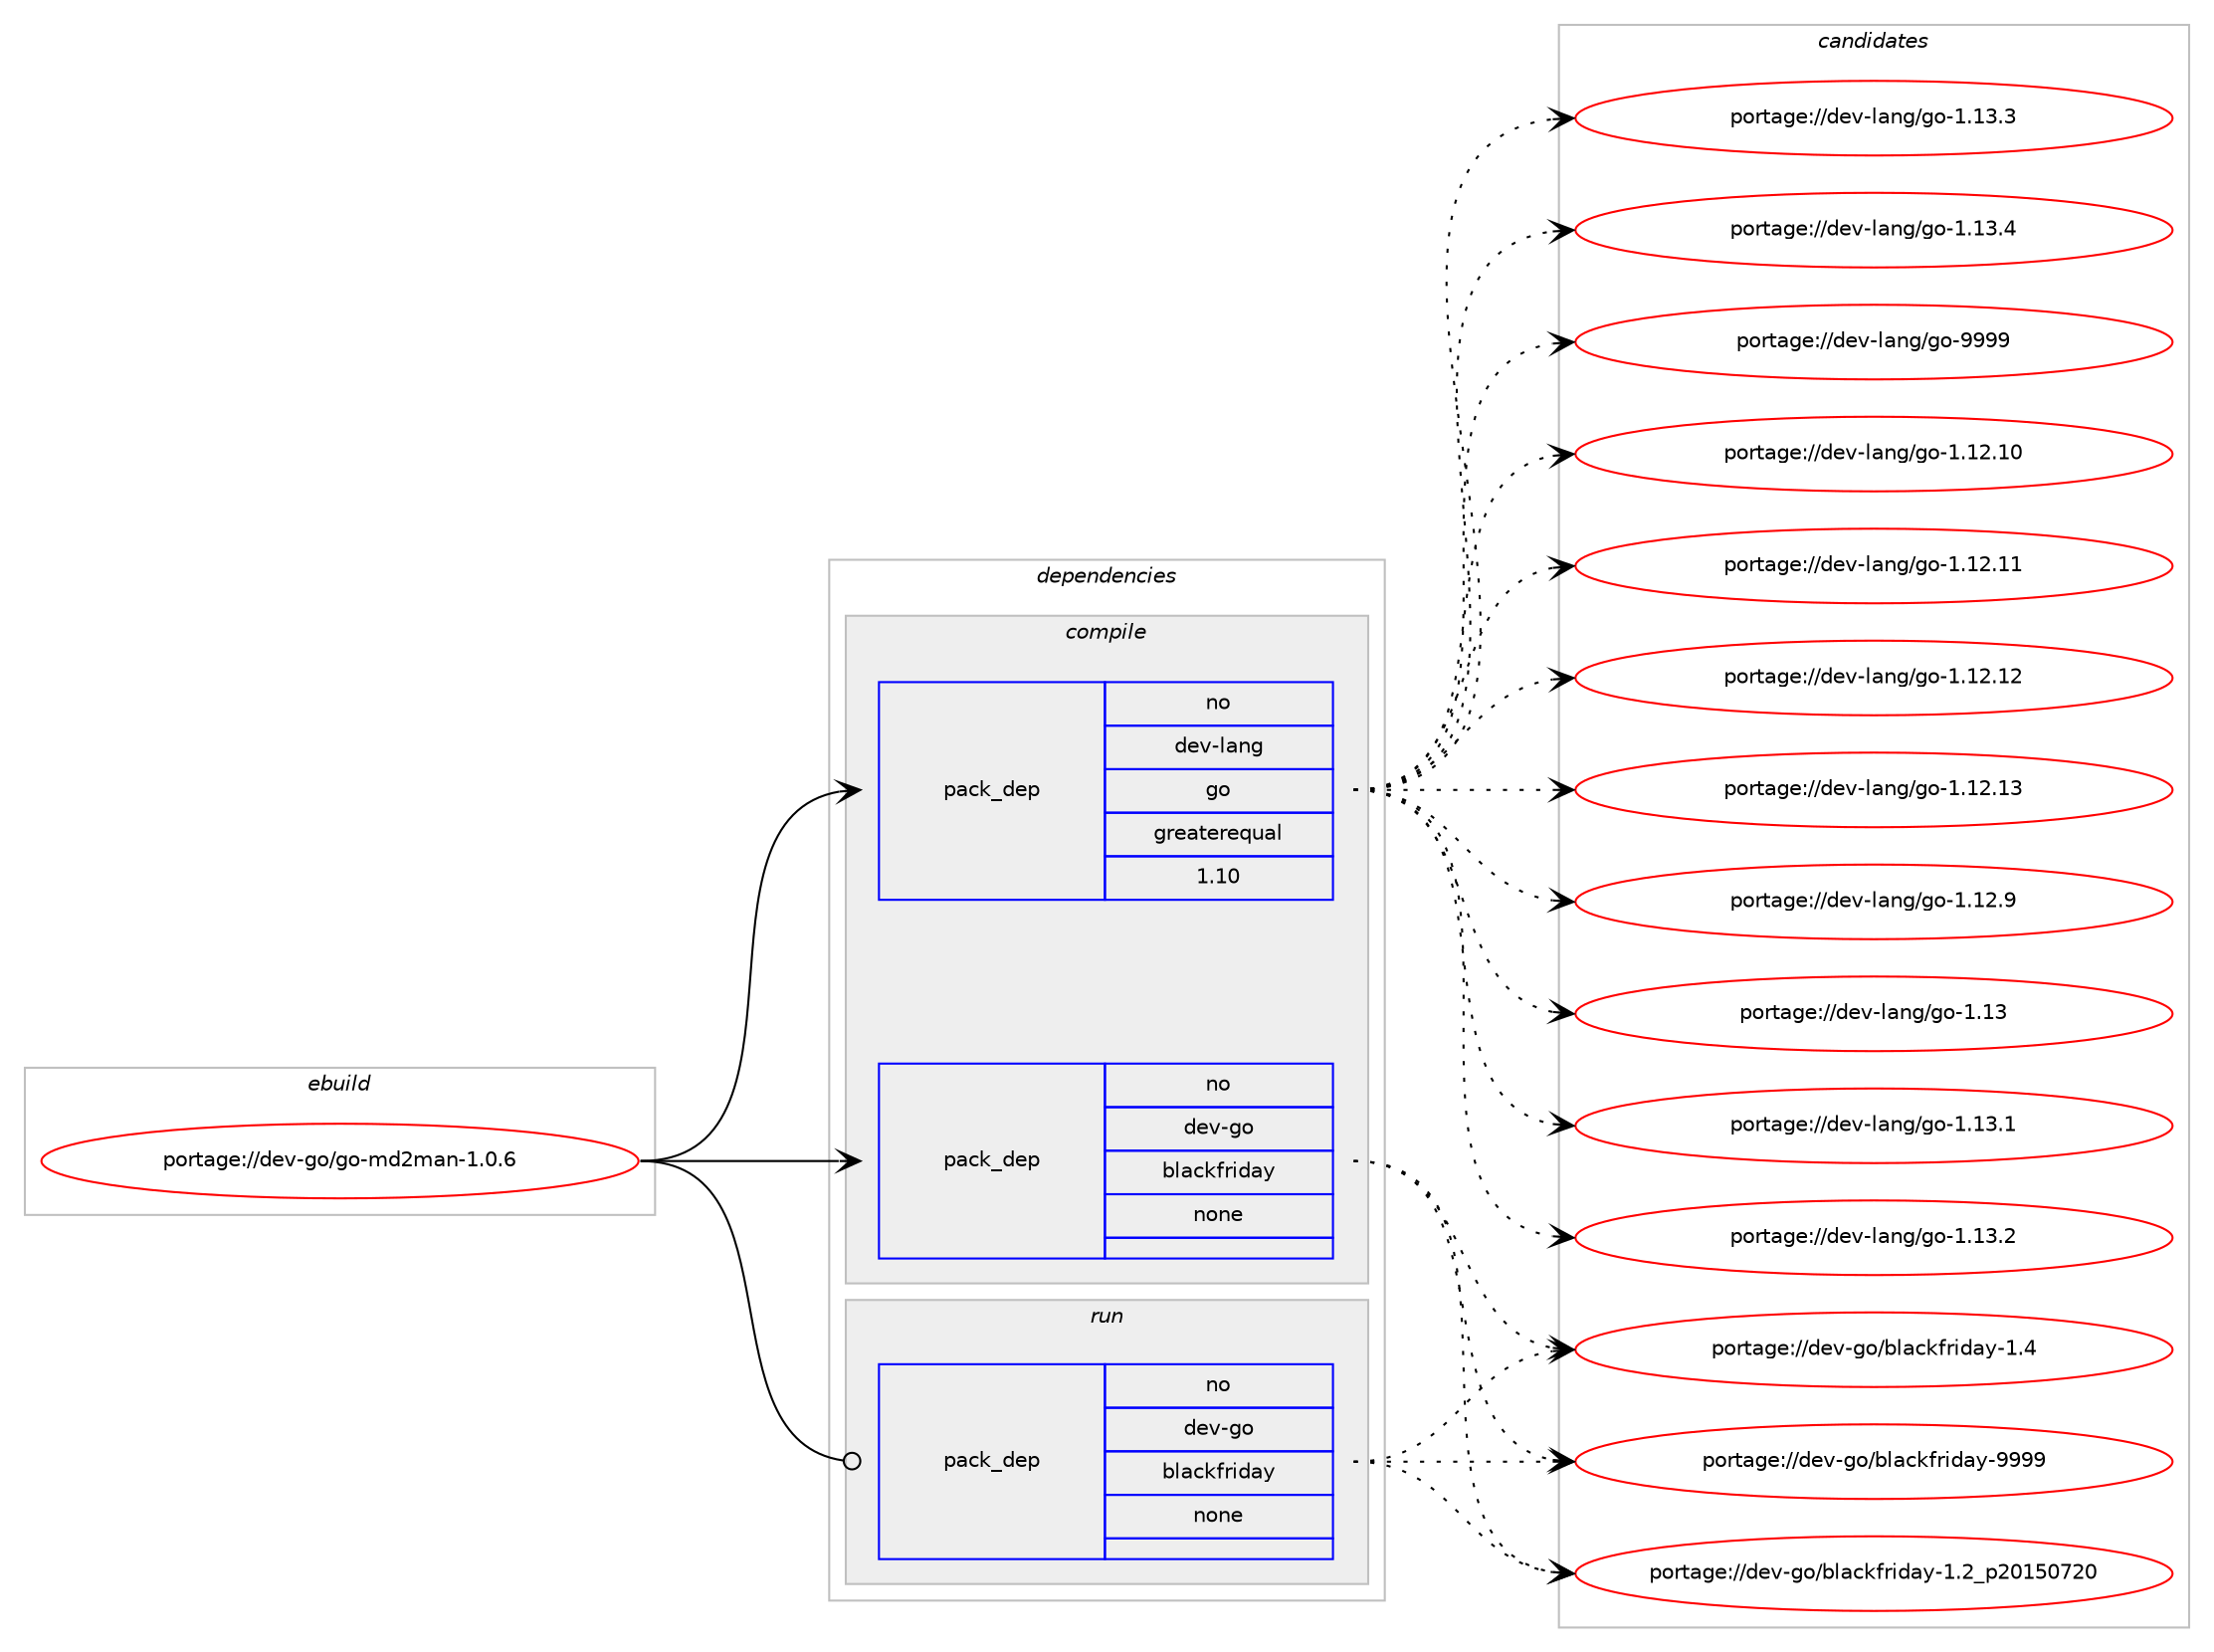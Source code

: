 digraph prolog {

# *************
# Graph options
# *************

newrank=true;
concentrate=true;
compound=true;
graph [rankdir=LR,fontname=Helvetica,fontsize=10,ranksep=1.5];#, ranksep=2.5, nodesep=0.2];
edge  [arrowhead=vee];
node  [fontname=Helvetica,fontsize=10];

# **********
# The ebuild
# **********

subgraph cluster_leftcol {
color=gray;
rank=same;
label=<<i>ebuild</i>>;
id [label="portage://dev-go/go-md2man-1.0.6", color=red, width=4, href="../dev-go/go-md2man-1.0.6.svg"];
}

# ****************
# The dependencies
# ****************

subgraph cluster_midcol {
color=gray;
label=<<i>dependencies</i>>;
subgraph cluster_compile {
fillcolor="#eeeeee";
style=filled;
label=<<i>compile</i>>;
subgraph pack45459 {
dependency60849 [label=<<TABLE BORDER="0" CELLBORDER="1" CELLSPACING="0" CELLPADDING="4" WIDTH="220"><TR><TD ROWSPAN="6" CELLPADDING="30">pack_dep</TD></TR><TR><TD WIDTH="110">no</TD></TR><TR><TD>dev-go</TD></TR><TR><TD>blackfriday</TD></TR><TR><TD>none</TD></TR><TR><TD></TD></TR></TABLE>>, shape=none, color=blue];
}
id:e -> dependency60849:w [weight=20,style="solid",arrowhead="vee"];
subgraph pack45460 {
dependency60850 [label=<<TABLE BORDER="0" CELLBORDER="1" CELLSPACING="0" CELLPADDING="4" WIDTH="220"><TR><TD ROWSPAN="6" CELLPADDING="30">pack_dep</TD></TR><TR><TD WIDTH="110">no</TD></TR><TR><TD>dev-lang</TD></TR><TR><TD>go</TD></TR><TR><TD>greaterequal</TD></TR><TR><TD>1.10</TD></TR></TABLE>>, shape=none, color=blue];
}
id:e -> dependency60850:w [weight=20,style="solid",arrowhead="vee"];
}
subgraph cluster_compileandrun {
fillcolor="#eeeeee";
style=filled;
label=<<i>compile and run</i>>;
}
subgraph cluster_run {
fillcolor="#eeeeee";
style=filled;
label=<<i>run</i>>;
subgraph pack45461 {
dependency60851 [label=<<TABLE BORDER="0" CELLBORDER="1" CELLSPACING="0" CELLPADDING="4" WIDTH="220"><TR><TD ROWSPAN="6" CELLPADDING="30">pack_dep</TD></TR><TR><TD WIDTH="110">no</TD></TR><TR><TD>dev-go</TD></TR><TR><TD>blackfriday</TD></TR><TR><TD>none</TD></TR><TR><TD></TD></TR></TABLE>>, shape=none, color=blue];
}
id:e -> dependency60851:w [weight=20,style="solid",arrowhead="odot"];
}
}

# **************
# The candidates
# **************

subgraph cluster_choices {
rank=same;
color=gray;
label=<<i>candidates</i>>;

subgraph choice45459 {
color=black;
nodesep=1;
choiceportage10010111845103111479810897991071021141051009712145494650951125048495348555048 [label="portage://dev-go/blackfriday-1.2_p20150720", color=red, width=4,href="../dev-go/blackfriday-1.2_p20150720.svg"];
choiceportage10010111845103111479810897991071021141051009712145494652 [label="portage://dev-go/blackfriday-1.4", color=red, width=4,href="../dev-go/blackfriday-1.4.svg"];
choiceportage1001011184510311147981089799107102114105100971214557575757 [label="portage://dev-go/blackfriday-9999", color=red, width=4,href="../dev-go/blackfriday-9999.svg"];
dependency60849:e -> choiceportage10010111845103111479810897991071021141051009712145494650951125048495348555048:w [style=dotted,weight="100"];
dependency60849:e -> choiceportage10010111845103111479810897991071021141051009712145494652:w [style=dotted,weight="100"];
dependency60849:e -> choiceportage1001011184510311147981089799107102114105100971214557575757:w [style=dotted,weight="100"];
}
subgraph choice45460 {
color=black;
nodesep=1;
choiceportage1001011184510897110103471031114549464950464948 [label="portage://dev-lang/go-1.12.10", color=red, width=4,href="../dev-lang/go-1.12.10.svg"];
choiceportage1001011184510897110103471031114549464950464949 [label="portage://dev-lang/go-1.12.11", color=red, width=4,href="../dev-lang/go-1.12.11.svg"];
choiceportage1001011184510897110103471031114549464950464950 [label="portage://dev-lang/go-1.12.12", color=red, width=4,href="../dev-lang/go-1.12.12.svg"];
choiceportage1001011184510897110103471031114549464950464951 [label="portage://dev-lang/go-1.12.13", color=red, width=4,href="../dev-lang/go-1.12.13.svg"];
choiceportage10010111845108971101034710311145494649504657 [label="portage://dev-lang/go-1.12.9", color=red, width=4,href="../dev-lang/go-1.12.9.svg"];
choiceportage1001011184510897110103471031114549464951 [label="portage://dev-lang/go-1.13", color=red, width=4,href="../dev-lang/go-1.13.svg"];
choiceportage10010111845108971101034710311145494649514649 [label="portage://dev-lang/go-1.13.1", color=red, width=4,href="../dev-lang/go-1.13.1.svg"];
choiceportage10010111845108971101034710311145494649514650 [label="portage://dev-lang/go-1.13.2", color=red, width=4,href="../dev-lang/go-1.13.2.svg"];
choiceportage10010111845108971101034710311145494649514651 [label="portage://dev-lang/go-1.13.3", color=red, width=4,href="../dev-lang/go-1.13.3.svg"];
choiceportage10010111845108971101034710311145494649514652 [label="portage://dev-lang/go-1.13.4", color=red, width=4,href="../dev-lang/go-1.13.4.svg"];
choiceportage1001011184510897110103471031114557575757 [label="portage://dev-lang/go-9999", color=red, width=4,href="../dev-lang/go-9999.svg"];
dependency60850:e -> choiceportage1001011184510897110103471031114549464950464948:w [style=dotted,weight="100"];
dependency60850:e -> choiceportage1001011184510897110103471031114549464950464949:w [style=dotted,weight="100"];
dependency60850:e -> choiceportage1001011184510897110103471031114549464950464950:w [style=dotted,weight="100"];
dependency60850:e -> choiceportage1001011184510897110103471031114549464950464951:w [style=dotted,weight="100"];
dependency60850:e -> choiceportage10010111845108971101034710311145494649504657:w [style=dotted,weight="100"];
dependency60850:e -> choiceportage1001011184510897110103471031114549464951:w [style=dotted,weight="100"];
dependency60850:e -> choiceportage10010111845108971101034710311145494649514649:w [style=dotted,weight="100"];
dependency60850:e -> choiceportage10010111845108971101034710311145494649514650:w [style=dotted,weight="100"];
dependency60850:e -> choiceportage10010111845108971101034710311145494649514651:w [style=dotted,weight="100"];
dependency60850:e -> choiceportage10010111845108971101034710311145494649514652:w [style=dotted,weight="100"];
dependency60850:e -> choiceportage1001011184510897110103471031114557575757:w [style=dotted,weight="100"];
}
subgraph choice45461 {
color=black;
nodesep=1;
choiceportage10010111845103111479810897991071021141051009712145494650951125048495348555048 [label="portage://dev-go/blackfriday-1.2_p20150720", color=red, width=4,href="../dev-go/blackfriday-1.2_p20150720.svg"];
choiceportage10010111845103111479810897991071021141051009712145494652 [label="portage://dev-go/blackfriday-1.4", color=red, width=4,href="../dev-go/blackfriday-1.4.svg"];
choiceportage1001011184510311147981089799107102114105100971214557575757 [label="portage://dev-go/blackfriday-9999", color=red, width=4,href="../dev-go/blackfriday-9999.svg"];
dependency60851:e -> choiceportage10010111845103111479810897991071021141051009712145494650951125048495348555048:w [style=dotted,weight="100"];
dependency60851:e -> choiceportage10010111845103111479810897991071021141051009712145494652:w [style=dotted,weight="100"];
dependency60851:e -> choiceportage1001011184510311147981089799107102114105100971214557575757:w [style=dotted,weight="100"];
}
}

}
